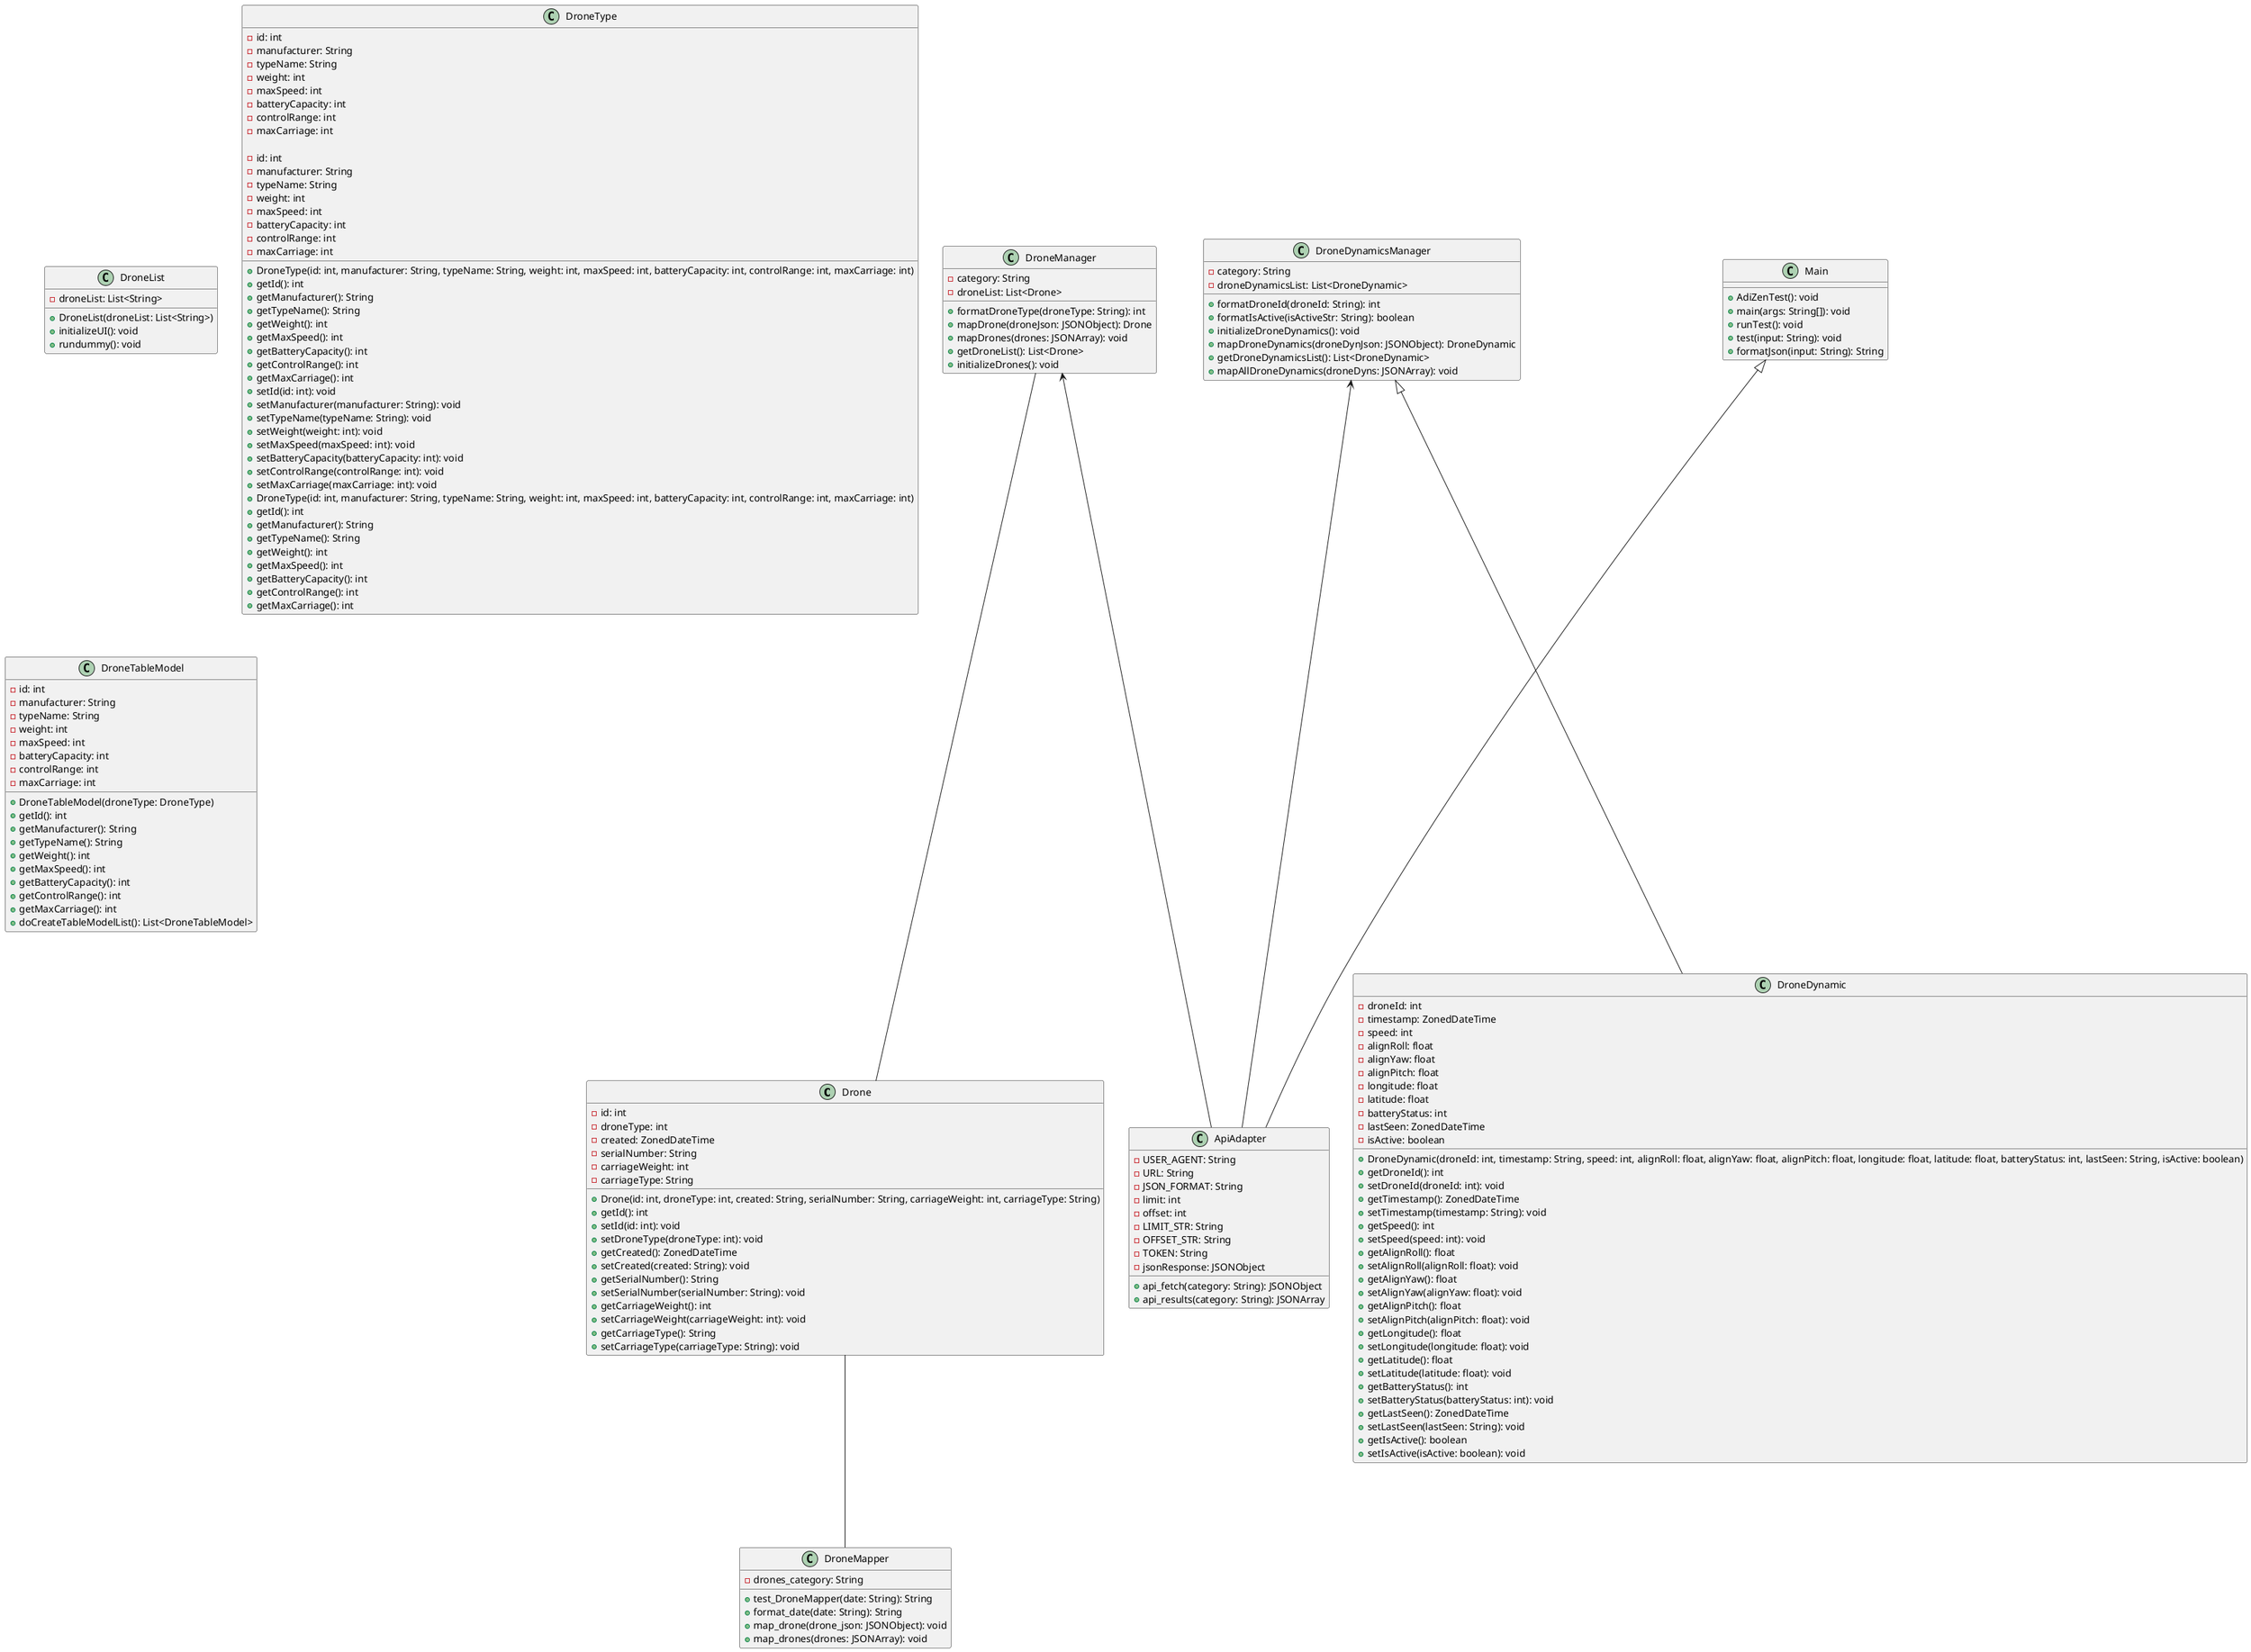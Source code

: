 @startuml

class Drone {
    -id: int
    -droneType: int
    -created: ZonedDateTime
    -serialNumber: String
    -carriageWeight: int
    -carriageType: String

    +Drone(id: int, droneType: int, created: String, serialNumber: String, carriageWeight: int, carriageType: String)
    +getId(): int
    +setId(id: int): void
    +setDroneType(droneType: int): void
    +getCreated(): ZonedDateTime
    +setCreated(created: String): void
    +getSerialNumber(): String
    +setSerialNumber(serialNumber: String): void
    +getCarriageWeight(): int
    +setCarriageWeight(carriageWeight: int): void
    +getCarriageType(): String
    +setCarriageType(carriageType: String): void
}

class DroneDynamic {
    -droneId: int
    -timestamp: ZonedDateTime
    -speed: int
    -alignRoll: float
    -alignYaw: float
    -alignPitch: float
    -longitude: float
    -latitude: float
    -batteryStatus: int
    -lastSeen: ZonedDateTime
    -isActive: boolean

    +DroneDynamic(droneId: int, timestamp: String, speed: int, alignRoll: float, alignYaw: float, alignPitch: float, longitude: float, latitude: float, batteryStatus: int, lastSeen: String, isActive: boolean)
    +getDroneId(): int
    +setDroneId(droneId: int): void
    +getTimestamp(): ZonedDateTime
    +setTimestamp(timestamp: String): void
    +getSpeed(): int
    +setSpeed(speed: int): void
    +getAlignRoll(): float
    +setAlignRoll(alignRoll: float): void
    +getAlignYaw(): float
    +setAlignYaw(alignYaw: float): void
    +getAlignPitch(): float
    +setAlignPitch(alignPitch: float): void
    +getLongitude(): float
    +setLongitude(longitude: float): void
    +getLatitude(): float
    +setLatitude(latitude: float): void
    +getBatteryStatus(): int
    +setBatteryStatus(batteryStatus: int): void
    +getLastSeen(): ZonedDateTime
    +setLastSeen(lastSeen: String): void
    +getIsActive(): boolean
    +setIsActive(isActive: boolean): void
}

class DroneManager {
    -category: String
    -droneList: List<Drone>

    +formatDroneType(droneType: String): int
    +mapDrone(droneJson: JSONObject): Drone
    +mapDrones(drones: JSONArray): void
    +getDroneList(): List<Drone>
    +initializeDrones(): void
}

class DroneDynamicsManager {
    -category: String
    -droneDynamicsList: List<DroneDynamic>

    +formatDroneId(droneId: String): int
    +formatIsActive(isActiveStr: String): boolean
    +initializeDroneDynamics(): void
    +mapDroneDynamics(droneDynJson: JSONObject): DroneDynamic
    +getDroneDynamicsList(): List<DroneDynamic>
    +mapAllDroneDynamics(droneDyns: JSONArray): void
}



class DroneList {
    -droneList: List<String>

    +DroneList(droneList: List<String>)
    +initializeUI(): void
    +rundummy(): void
}

class DroneType {
    -id: int
    -manufacturer: String
    -typeName: String
    -weight: int
    -maxSpeed: int
    -batteryCapacity: int
    -controlRange: int
    -maxCarriage: int

    +DroneType(id: int, manufacturer: String, typeName: String, weight: int, maxSpeed: int, batteryCapacity: int, controlRange: int, maxCarriage: int)
    +getId(): int
    +getManufacturer(): String
    +getTypeName(): String
    +getWeight(): int
    +getMaxSpeed(): int
    +getBatteryCapacity(): int
    +getControlRange(): int
    +getMaxCarriage(): int
    +setId(id: int): void
    +setManufacturer(manufacturer: String): void
    +setTypeName(typeName: String): void
    +setWeight(weight: int): void
    +setMaxSpeed(maxSpeed: int): void
    +setBatteryCapacity(batteryCapacity: int): void
    +setControlRange(controlRange: int): void
    +setMaxCarriage(maxCarriage: int): void
}




class ApiAdapter {
    -USER_AGENT: String
    -URL: String
    -JSON_FORMAT: String
    -limit: int
    -offset: int
    -LIMIT_STR: String
    -OFFSET_STR: String
    -TOKEN: String
    -jsonResponse: JSONObject

    +api_fetch(category: String): JSONObject
    +api_results(category: String): JSONArray
}

class DroneMapper {
    -drones_category: String

    +test_DroneMapper(date: String): String
    +format_date(date: String): String
    +map_drone(drone_json: JSONObject): void
    +map_drones(drones: JSONArray): void
}

class DroneTableModel {
    -id: int
    -manufacturer: String
    -typeName: String
    -weight: int
    -maxSpeed: int
    -batteryCapacity: int
    -controlRange: int
    -maxCarriage: int

    +DroneTableModel(droneType: DroneType)
    +getId(): int
    +getManufacturer(): String
    +getTypeName(): String
    +getWeight(): int
    +getMaxSpeed(): int
    +getBatteryCapacity(): int
    +getControlRange(): int
    +getMaxCarriage(): int
    +doCreateTableModelList(): List<DroneTableModel>
}



class DroneType {
    -id: int
    -manufacturer: String
    -typeName: String
    -weight: int
    -maxSpeed: int
    -batteryCapacity: int
    -controlRange: int
    -maxCarriage: int

    +DroneType(id: int, manufacturer: String, typeName: String, weight: int, maxSpeed: int, batteryCapacity: int, controlRange: int, maxCarriage: int)
    +getId(): int
    +getManufacturer(): String
    +getTypeName(): String
    +getWeight(): int
    +getMaxSpeed(): int
    +getBatteryCapacity(): int
    +getControlRange(): int
    +getMaxCarriage(): int
}


class Main {
    +AdiZenTest(): void
    +main(args: String[]): void
    +runTest(): void
    +test(input: String): void
    +formatJson(input: String): String
}

DroneManager <--- ApiAdapter
DroneManager --- Drone
DroneDynamicsManager <--- ApiAdapter
DroneDynamicsManager <|--- DroneDynamic

Main <|--- ApiAdapter
Drone --- DroneMapper
@enduml
